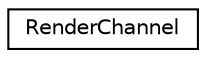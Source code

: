digraph "Graphical Class Hierarchy"
{
 // LATEX_PDF_SIZE
  edge [fontname="Helvetica",fontsize="10",labelfontname="Helvetica",labelfontsize="10"];
  node [fontname="Helvetica",fontsize="10",shape=record];
  rankdir="LR";
  Node0 [label="RenderChannel",height=0.2,width=0.4,color="black", fillcolor="white", style="filled",URL="$class_render_channel.html",tooltip=": 각 Object가 자신을 그릴 것을 Request하는데 사용되는 Object입니다"];
}
